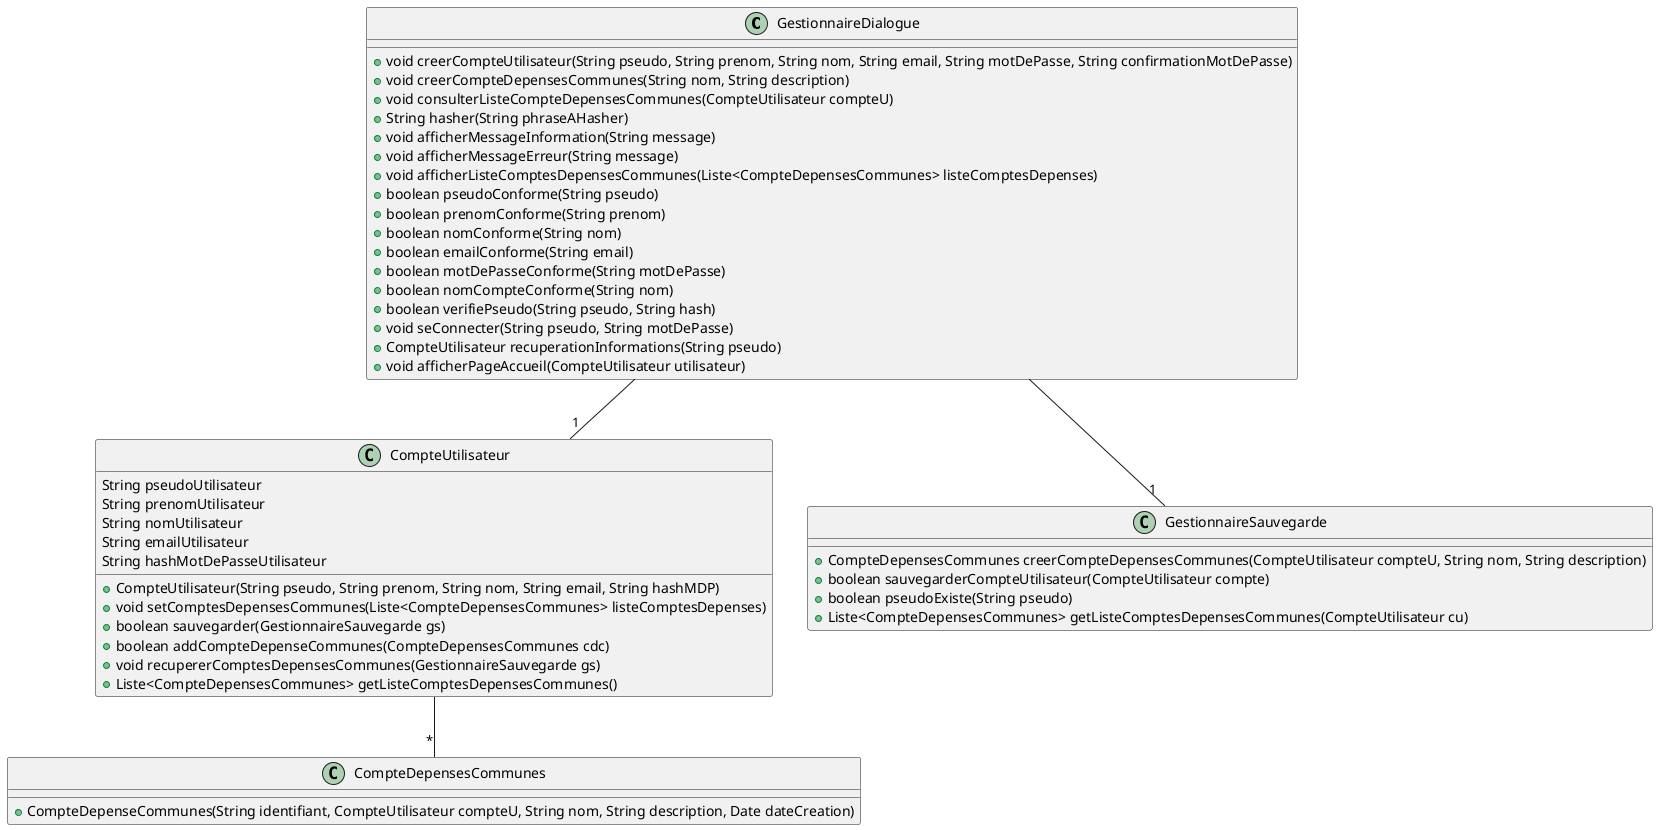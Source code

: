 @startuml Classes

	class GestionnaireDialogue {
		+void creerCompteUtilisateur(String pseudo, String prenom, String nom, String email, String motDePasse, String confirmationMotDePasse)
		+void creerCompteDepensesCommunes(String nom, String description)
		+void consulterListeCompteDepensesCommunes(CompteUtilisateur compteU)
		+String hasher(String phraseAHasher)
		+void afficherMessageInformation(String message)
		+void afficherMessageErreur(String message)
		+void afficherListeComptesDepensesCommunes(Liste<CompteDepensesCommunes> listeComptesDepenses)
		+boolean pseudoConforme(String pseudo)
		+boolean prenomConforme(String prenom)
		+boolean nomConforme(String nom)
		+boolean emailConforme(String email)
		+boolean motDePasseConforme(String motDePasse)
		+boolean nomCompteConforme(String nom)
		+boolean verifiePseudo(String pseudo, String hash)
		+void seConnecter(String pseudo, String motDePasse)
		+CompteUtilisateur recuperationInformations(String pseudo)
		+void afficherPageAccueil(CompteUtilisateur utilisateur)
	}
	GestionnaireDialogue --"1" CompteUtilisateur
	GestionnaireDialogue --"1" GestionnaireSauvegarde

	class GestionnaireSauvegarde {
		+CompteDepensesCommunes creerCompteDepensesCommunes(CompteUtilisateur compteU, String nom, String description)
		+boolean sauvegarderCompteUtilisateur(CompteUtilisateur compte)
		+boolean pseudoExiste(String pseudo)
		+Liste<CompteDepensesCommunes> getListeComptesDepensesCommunes(CompteUtilisateur cu)
	}

	class CompteUtilisateur {
		String pseudoUtilisateur
		String prenomUtilisateur
		String nomUtilisateur
		String emailUtilisateur
		String hashMotDePasseUtilisateur
		+CompteUtilisateur(String pseudo, String prenom, String nom, String email, String hashMDP)
		+void setComptesDepensesCommunes(Liste<CompteDepensesCommunes> listeComptesDepenses)
		+boolean sauvegarder(GestionnaireSauvegarde gs)
		+boolean addCompteDepenseCommunes(CompteDepensesCommunes cdc)
		+void recupererComptesDepensesCommunes(GestionnaireSauvegarde gs)
		+Liste<CompteDepensesCommunes> getListeComptesDepensesCommunes()
	}
	CompteUtilisateur --"*" CompteDepensesCommunes
	class CompteDepensesCommunes {
		+CompteDepenseCommunes(String identifiant, CompteUtilisateur compteU, String nom, String description, Date dateCreation)
	}

@enduml